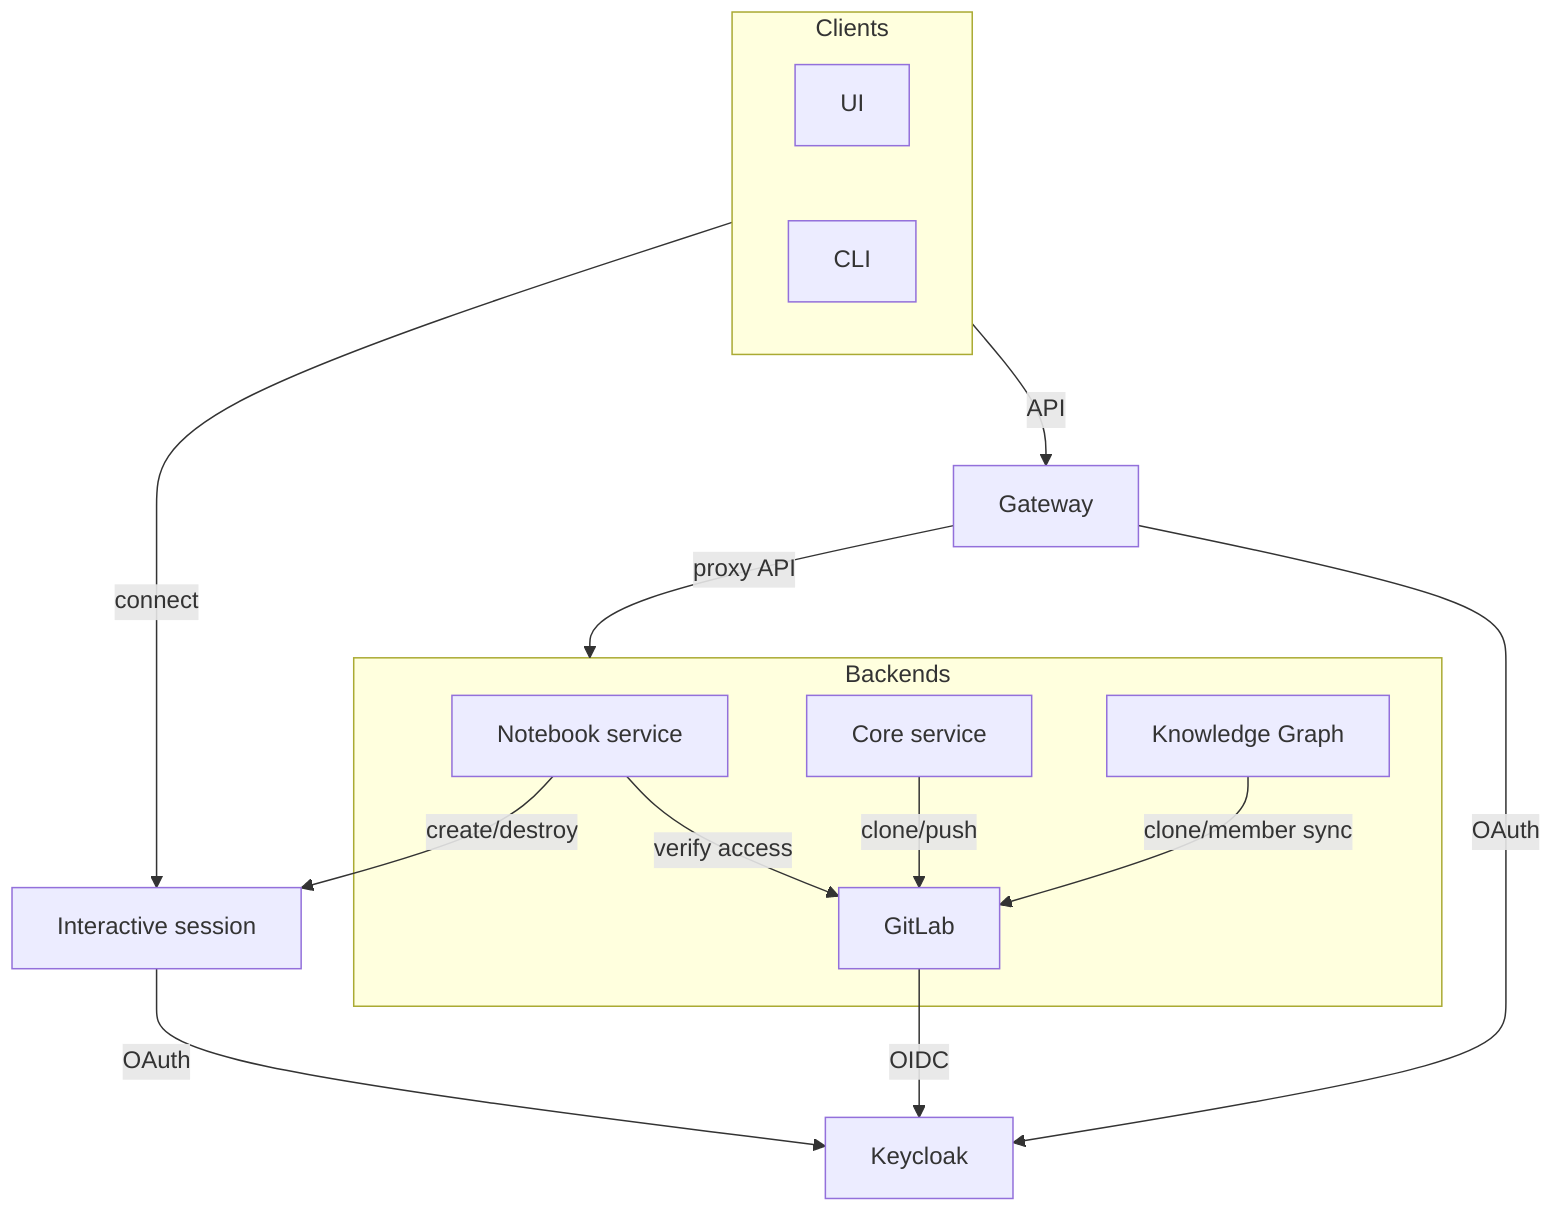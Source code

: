 flowchart TD
    ns[Notebook service]
    core[Core service]
    kg[Knowledge Graph]
    session[Interactive session]

    Clients --> |API| Gateway

    subgraph Clients
    UI
    CLI
    end

    subgraph Backends
    ns
    core
    kg
    GitLab
    end

    Gateway --> |proxy API| Backends
    GitLab --> |OIDC| Keycloak

    Gateway & session --> |OAuth| Keycloak


    Clients --> |connect| session

    ns --> |verify access| GitLab
    ns --> |create/destroy| session

    core --> |clone/push| GitLab

    kg --> |clone/member sync| GitLab

    click ns "../services/notebooks-service.html"